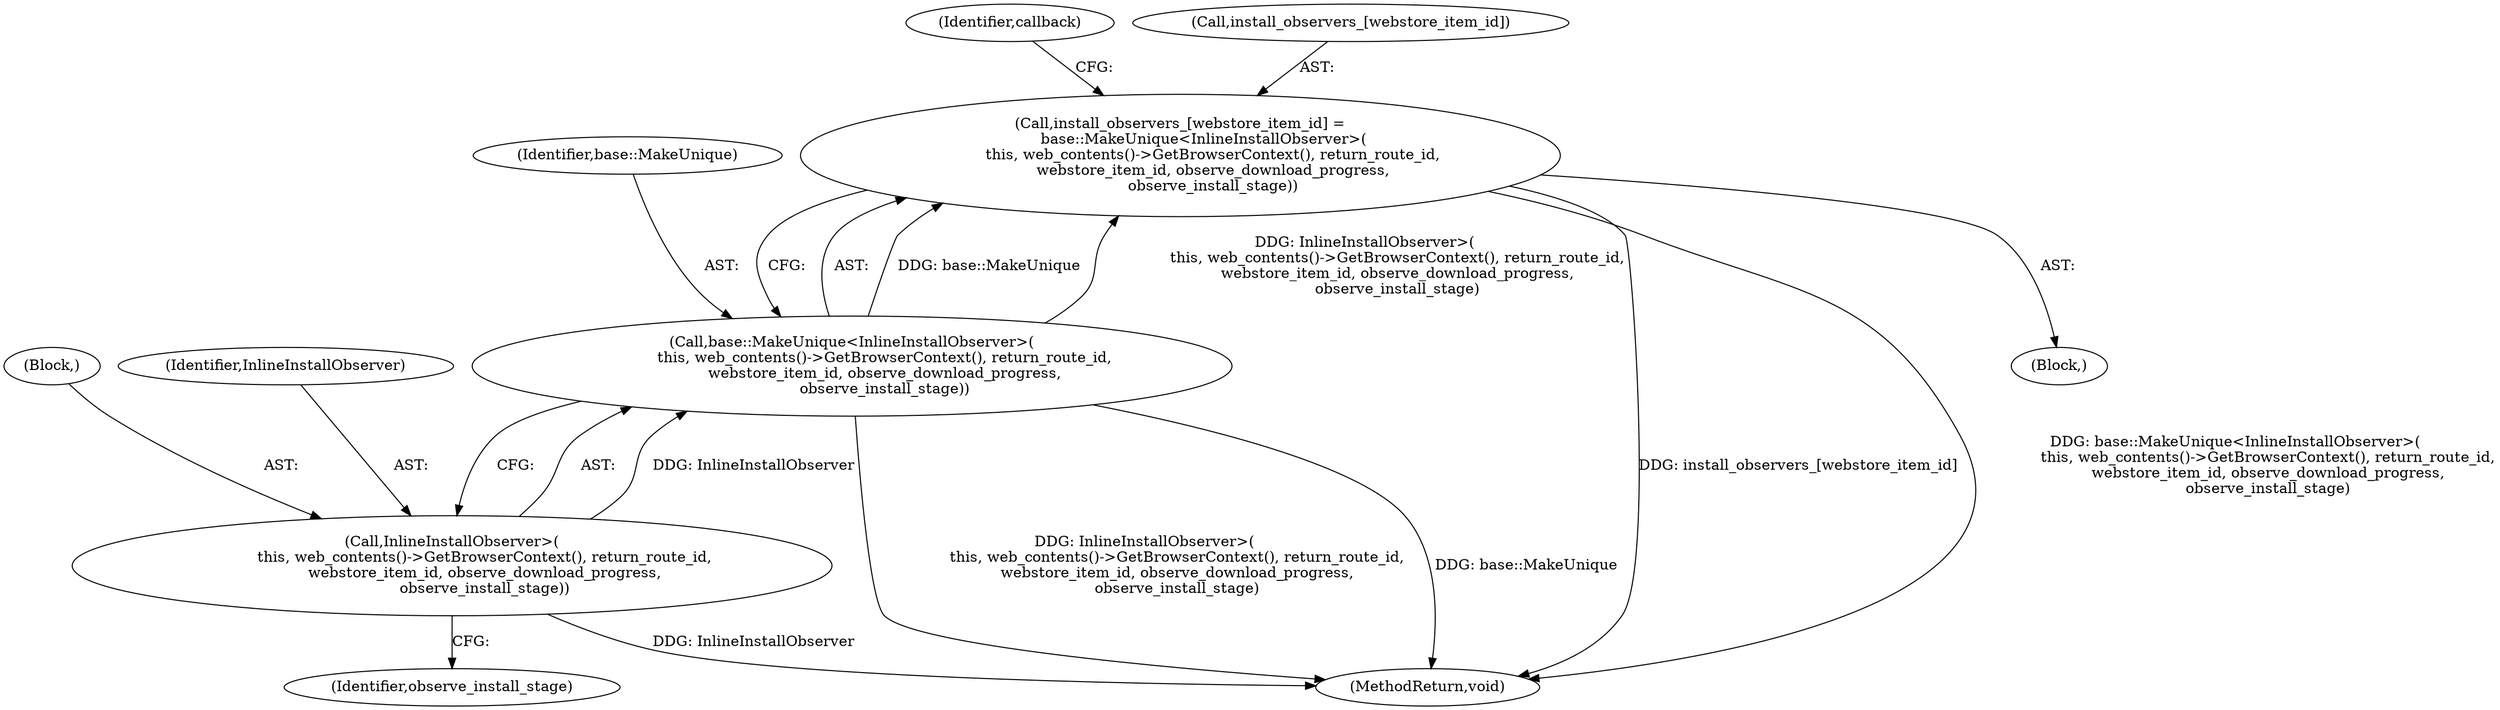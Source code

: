 digraph "0_Chrome_d30a8bd191f17b61938fc87890bffc80049b0774_1@array" {
"1000193" [label="(Call,install_observers_[webstore_item_id] =\n          base::MakeUnique<InlineInstallObserver>(\n              this, web_contents()->GetBrowserContext(), return_route_id,\n              webstore_item_id, observe_download_progress,\n              observe_install_stage))"];
"1000197" [label="(Call,base::MakeUnique<InlineInstallObserver>(\n              this, web_contents()->GetBrowserContext(), return_route_id,\n              webstore_item_id, observe_download_progress,\n              observe_install_stage))"];
"1000199" [label="(Call,InlineInstallObserver>(\n              this, web_contents()->GetBrowserContext(), return_route_id,\n              webstore_item_id, observe_download_progress,\n              observe_install_stage))"];
"1000197" [label="(Call,base::MakeUnique<InlineInstallObserver>(\n              this, web_contents()->GetBrowserContext(), return_route_id,\n              webstore_item_id, observe_download_progress,\n              observe_install_stage))"];
"1000214" [label="(Identifier,callback)"];
"1000201" [label="(Block,)"];
"1000211" [label="(Identifier,observe_install_stage)"];
"1000194" [label="(Call,install_observers_[webstore_item_id])"];
"1000200" [label="(Identifier,InlineInstallObserver)"];
"1000224" [label="(MethodReturn,void)"];
"1000198" [label="(Identifier,base::MakeUnique)"];
"1000193" [label="(Call,install_observers_[webstore_item_id] =\n          base::MakeUnique<InlineInstallObserver>(\n              this, web_contents()->GetBrowserContext(), return_route_id,\n              webstore_item_id, observe_download_progress,\n              observe_install_stage))"];
"1000199" [label="(Call,InlineInstallObserver>(\n              this, web_contents()->GetBrowserContext(), return_route_id,\n              webstore_item_id, observe_download_progress,\n              observe_install_stage))"];
"1000188" [label="(Block,)"];
"1000193" -> "1000188"  [label="AST: "];
"1000193" -> "1000197"  [label="CFG: "];
"1000194" -> "1000193"  [label="AST: "];
"1000197" -> "1000193"  [label="AST: "];
"1000214" -> "1000193"  [label="CFG: "];
"1000193" -> "1000224"  [label="DDG: install_observers_[webstore_item_id]"];
"1000193" -> "1000224"  [label="DDG: base::MakeUnique<InlineInstallObserver>(\n              this, web_contents()->GetBrowserContext(), return_route_id,\n              webstore_item_id, observe_download_progress,\n              observe_install_stage)"];
"1000197" -> "1000193"  [label="DDG: base::MakeUnique"];
"1000197" -> "1000193"  [label="DDG: InlineInstallObserver>(\n              this, web_contents()->GetBrowserContext(), return_route_id,\n              webstore_item_id, observe_download_progress,\n              observe_install_stage)"];
"1000197" -> "1000199"  [label="CFG: "];
"1000198" -> "1000197"  [label="AST: "];
"1000199" -> "1000197"  [label="AST: "];
"1000197" -> "1000224"  [label="DDG: InlineInstallObserver>(\n              this, web_contents()->GetBrowserContext(), return_route_id,\n              webstore_item_id, observe_download_progress,\n              observe_install_stage)"];
"1000197" -> "1000224"  [label="DDG: base::MakeUnique"];
"1000199" -> "1000197"  [label="DDG: InlineInstallObserver"];
"1000199" -> "1000211"  [label="CFG: "];
"1000200" -> "1000199"  [label="AST: "];
"1000201" -> "1000199"  [label="AST: "];
"1000199" -> "1000224"  [label="DDG: InlineInstallObserver"];
}
